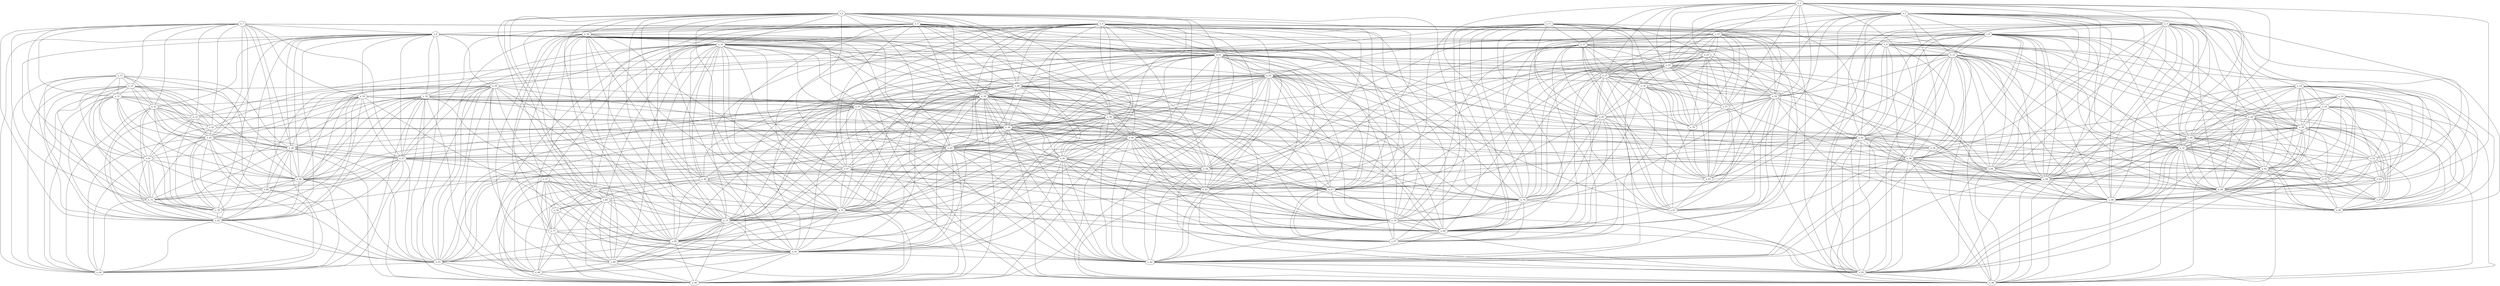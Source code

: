 graph grafoGeografico_100_30  {
n_0;
n_1;
n_2;
n_3;
n_4;
n_5;
n_6;
n_7;
n_8;
n_9;
n_10;
n_11;
n_12;
n_13;
n_14;
n_15;
n_16;
n_17;
n_18;
n_19;
n_20;
n_21;
n_22;
n_23;
n_24;
n_25;
n_26;
n_27;
n_28;
n_29;
n_30;
n_31;
n_32;
n_33;
n_34;
n_35;
n_36;
n_37;
n_38;
n_39;
n_40;
n_41;
n_42;
n_43;
n_44;
n_45;
n_46;
n_47;
n_48;
n_49;
n_50;
n_51;
n_52;
n_53;
n_54;
n_55;
n_56;
n_57;
n_58;
n_59;
n_60;
n_61;
n_62;
n_63;
n_64;
n_65;
n_66;
n_67;
n_68;
n_69;
n_70;
n_71;
n_72;
n_73;
n_74;
n_75;
n_76;
n_77;
n_78;
n_79;
n_80;
n_81;
n_82;
n_83;
n_84;
n_85;
n_86;
n_87;
n_88;
n_89;
n_90;
n_91;
n_92;
n_93;
n_94;
n_95;
n_96;
n_97;
n_98;
n_99;
n_0 -- n_6;
n_0 -- n_8;
n_0 -- n_16;
n_0 -- n_21;
n_0 -- n_26;
n_0 -- n_28;
n_0 -- n_34;
n_0 -- n_35;
n_0 -- n_36;
n_0 -- n_38;
n_0 -- n_40;
n_0 -- n_41;
n_0 -- n_43;
n_0 -- n_44;
n_0 -- n_53;
n_0 -- n_59;
n_0 -- n_67;
n_0 -- n_73;
n_0 -- n_75;
n_0 -- n_79;
n_0 -- n_81;
n_0 -- n_85;
n_0 -- n_86;
n_0 -- n_92;
n_0 -- n_93;
n_0 -- n_95;
n_1 -- n_2;
n_1 -- n_3;
n_1 -- n_15;
n_1 -- n_17;
n_1 -- n_20;
n_1 -- n_25;
n_1 -- n_27;
n_1 -- n_46;
n_1 -- n_54;
n_1 -- n_57;
n_1 -- n_58;
n_1 -- n_60;
n_1 -- n_65;
n_1 -- n_70;
n_1 -- n_83;
n_1 -- n_84;
n_1 -- n_88;
n_2 -- n_3;
n_2 -- n_6;
n_2 -- n_12;
n_2 -- n_15;
n_2 -- n_25;
n_2 -- n_27;
n_2 -- n_41;
n_2 -- n_46;
n_2 -- n_51;
n_2 -- n_54;
n_2 -- n_57;
n_2 -- n_58;
n_2 -- n_60;
n_2 -- n_64;
n_2 -- n_83;
n_2 -- n_84;
n_2 -- n_88;
n_2 -- n_95;
n_2 -- n_96;
n_3 -- n_6;
n_3 -- n_12;
n_3 -- n_14;
n_3 -- n_25;
n_3 -- n_29;
n_3 -- n_39;
n_3 -- n_41;
n_3 -- n_46;
n_3 -- n_51;
n_3 -- n_52;
n_3 -- n_54;
n_3 -- n_58;
n_3 -- n_60;
n_3 -- n_62;
n_3 -- n_63;
n_3 -- n_64;
n_3 -- n_84;
n_3 -- n_88;
n_3 -- n_90;
n_3 -- n_95;
n_3 -- n_96;
n_4 -- n_5;
n_4 -- n_10;
n_4 -- n_16;
n_4 -- n_21;
n_4 -- n_28;
n_4 -- n_34;
n_4 -- n_36;
n_4 -- n_40;
n_4 -- n_43;
n_4 -- n_44;
n_4 -- n_47;
n_4 -- n_48;
n_4 -- n_55;
n_4 -- n_67;
n_4 -- n_69;
n_4 -- n_73;
n_4 -- n_75;
n_4 -- n_80;
n_4 -- n_81;
n_4 -- n_89;
n_4 -- n_97;
n_5 -- n_10;
n_5 -- n_16;
n_5 -- n_21;
n_5 -- n_28;
n_5 -- n_34;
n_5 -- n_36;
n_5 -- n_44;
n_5 -- n_47;
n_5 -- n_48;
n_5 -- n_55;
n_5 -- n_67;
n_5 -- n_73;
n_5 -- n_74;
n_5 -- n_75;
n_5 -- n_79;
n_5 -- n_80;
n_5 -- n_97;
n_6 -- n_9;
n_6 -- n_12;
n_6 -- n_25;
n_6 -- n_26;
n_6 -- n_29;
n_6 -- n_38;
n_6 -- n_39;
n_6 -- n_41;
n_6 -- n_46;
n_6 -- n_51;
n_6 -- n_58;
n_6 -- n_59;
n_6 -- n_60;
n_6 -- n_62;
n_6 -- n_64;
n_6 -- n_84;
n_6 -- n_85;
n_6 -- n_88;
n_6 -- n_92;
n_6 -- n_95;
n_6 -- n_96;
n_7 -- n_8;
n_7 -- n_9;
n_7 -- n_19;
n_7 -- n_23;
n_7 -- n_31;
n_7 -- n_32;
n_7 -- n_33;
n_7 -- n_42;
n_7 -- n_45;
n_7 -- n_49;
n_7 -- n_53;
n_7 -- n_56;
n_7 -- n_61;
n_7 -- n_66;
n_7 -- n_72;
n_7 -- n_78;
n_7 -- n_82;
n_8 -- n_9;
n_8 -- n_18;
n_8 -- n_19;
n_8 -- n_30;
n_8 -- n_32;
n_8 -- n_35;
n_8 -- n_38;
n_8 -- n_41;
n_8 -- n_43;
n_8 -- n_45;
n_8 -- n_49;
n_8 -- n_53;
n_8 -- n_59;
n_8 -- n_66;
n_8 -- n_72;
n_8 -- n_78;
n_8 -- n_82;
n_8 -- n_85;
n_8 -- n_92;
n_8 -- n_93;
n_8 -- n_94;
n_8 -- n_96;
n_9 -- n_12;
n_9 -- n_19;
n_9 -- n_24;
n_9 -- n_29;
n_9 -- n_33;
n_9 -- n_38;
n_9 -- n_39;
n_9 -- n_41;
n_9 -- n_42;
n_9 -- n_51;
n_9 -- n_56;
n_9 -- n_58;
n_9 -- n_59;
n_9 -- n_62;
n_9 -- n_64;
n_9 -- n_71;
n_9 -- n_78;
n_9 -- n_85;
n_9 -- n_95;
n_9 -- n_96;
n_10 -- n_16;
n_10 -- n_28;
n_10 -- n_37;
n_10 -- n_47;
n_10 -- n_48;
n_10 -- n_55;
n_10 -- n_69;
n_10 -- n_73;
n_10 -- n_75;
n_10 -- n_76;
n_10 -- n_77;
n_10 -- n_80;
n_10 -- n_89;
n_11 -- n_15;
n_11 -- n_17;
n_11 -- n_20;
n_11 -- n_21;
n_11 -- n_25;
n_11 -- n_27;
n_11 -- n_50;
n_11 -- n_54;
n_11 -- n_65;
n_11 -- n_67;
n_11 -- n_70;
n_11 -- n_74;
n_11 -- n_79;
n_11 -- n_86;
n_11 -- n_91;
n_11 -- n_97;
n_12 -- n_25;
n_12 -- n_26;
n_12 -- n_29;
n_12 -- n_38;
n_12 -- n_39;
n_12 -- n_41;
n_12 -- n_46;
n_12 -- n_51;
n_12 -- n_54;
n_12 -- n_58;
n_12 -- n_59;
n_12 -- n_60;
n_12 -- n_62;
n_12 -- n_64;
n_12 -- n_84;
n_12 -- n_85;
n_12 -- n_86;
n_12 -- n_88;
n_12 -- n_92;
n_12 -- n_95;
n_12 -- n_96;
n_13 -- n_23;
n_13 -- n_31;
n_13 -- n_32;
n_13 -- n_45;
n_13 -- n_49;
n_13 -- n_61;
n_13 -- n_68;
n_13 -- n_72;
n_13 -- n_82;
n_13 -- n_94;
n_14 -- n_22;
n_14 -- n_24;
n_14 -- n_29;
n_14 -- n_39;
n_14 -- n_46;
n_14 -- n_51;
n_14 -- n_52;
n_14 -- n_62;
n_14 -- n_63;
n_14 -- n_64;
n_14 -- n_71;
n_14 -- n_84;
n_14 -- n_87;
n_14 -- n_88;
n_14 -- n_90;
n_15 -- n_17;
n_15 -- n_20;
n_15 -- n_25;
n_15 -- n_27;
n_15 -- n_50;
n_15 -- n_54;
n_15 -- n_57;
n_15 -- n_60;
n_15 -- n_65;
n_15 -- n_70;
n_15 -- n_74;
n_15 -- n_83;
n_15 -- n_91;
n_16 -- n_18;
n_16 -- n_21;
n_16 -- n_26;
n_16 -- n_28;
n_16 -- n_30;
n_16 -- n_34;
n_16 -- n_35;
n_16 -- n_36;
n_16 -- n_37;
n_16 -- n_40;
n_16 -- n_43;
n_16 -- n_44;
n_16 -- n_47;
n_16 -- n_48;
n_16 -- n_55;
n_16 -- n_69;
n_16 -- n_73;
n_16 -- n_75;
n_16 -- n_77;
n_16 -- n_80;
n_16 -- n_81;
n_16 -- n_89;
n_16 -- n_92;
n_16 -- n_93;
n_16 -- n_98;
n_16 -- n_99;
n_17 -- n_20;
n_17 -- n_25;
n_17 -- n_27;
n_17 -- n_50;
n_17 -- n_54;
n_17 -- n_57;
n_17 -- n_65;
n_17 -- n_70;
n_17 -- n_74;
n_17 -- n_79;
n_17 -- n_83;
n_17 -- n_86;
n_17 -- n_91;
n_17 -- n_97;
n_18 -- n_30;
n_18 -- n_35;
n_18 -- n_37;
n_18 -- n_43;
n_18 -- n_49;
n_18 -- n_53;
n_18 -- n_66;
n_18 -- n_68;
n_18 -- n_75;
n_18 -- n_77;
n_18 -- n_80;
n_18 -- n_81;
n_18 -- n_93;
n_18 -- n_94;
n_18 -- n_98;
n_18 -- n_99;
n_19 -- n_32;
n_19 -- n_33;
n_19 -- n_38;
n_19 -- n_41;
n_19 -- n_42;
n_19 -- n_45;
n_19 -- n_49;
n_19 -- n_53;
n_19 -- n_56;
n_19 -- n_59;
n_19 -- n_64;
n_19 -- n_66;
n_19 -- n_78;
n_19 -- n_82;
n_19 -- n_85;
n_19 -- n_96;
n_20 -- n_25;
n_20 -- n_27;
n_20 -- n_50;
n_20 -- n_54;
n_20 -- n_57;
n_20 -- n_65;
n_20 -- n_70;
n_20 -- n_74;
n_20 -- n_83;
n_20 -- n_91;
n_21 -- n_25;
n_21 -- n_26;
n_21 -- n_27;
n_21 -- n_28;
n_21 -- n_34;
n_21 -- n_35;
n_21 -- n_36;
n_21 -- n_38;
n_21 -- n_40;
n_21 -- n_43;
n_21 -- n_44;
n_21 -- n_47;
n_21 -- n_54;
n_21 -- n_65;
n_21 -- n_67;
n_21 -- n_73;
n_21 -- n_74;
n_21 -- n_79;
n_21 -- n_85;
n_21 -- n_86;
n_21 -- n_92;
n_21 -- n_97;
n_22 -- n_24;
n_22 -- n_29;
n_22 -- n_39;
n_22 -- n_46;
n_22 -- n_51;
n_22 -- n_52;
n_22 -- n_62;
n_22 -- n_63;
n_22 -- n_71;
n_22 -- n_84;
n_22 -- n_87;
n_22 -- n_90;
n_23 -- n_31;
n_23 -- n_32;
n_23 -- n_33;
n_23 -- n_42;
n_23 -- n_45;
n_23 -- n_49;
n_23 -- n_61;
n_23 -- n_66;
n_23 -- n_72;
n_23 -- n_78;
n_23 -- n_82;
n_23 -- n_94;
n_24 -- n_29;
n_24 -- n_39;
n_24 -- n_51;
n_24 -- n_52;
n_24 -- n_56;
n_24 -- n_62;
n_24 -- n_63;
n_24 -- n_64;
n_24 -- n_71;
n_24 -- n_87;
n_24 -- n_90;
n_24 -- n_96;
n_25 -- n_26;
n_25 -- n_27;
n_25 -- n_36;
n_25 -- n_54;
n_25 -- n_57;
n_25 -- n_58;
n_25 -- n_60;
n_25 -- n_65;
n_25 -- n_67;
n_25 -- n_74;
n_25 -- n_79;
n_25 -- n_83;
n_25 -- n_86;
n_25 -- n_88;
n_25 -- n_91;
n_25 -- n_92;
n_25 -- n_95;
n_26 -- n_28;
n_26 -- n_34;
n_26 -- n_35;
n_26 -- n_36;
n_26 -- n_38;
n_26 -- n_40;
n_26 -- n_41;
n_26 -- n_43;
n_26 -- n_44;
n_26 -- n_58;
n_26 -- n_59;
n_26 -- n_64;
n_26 -- n_67;
n_26 -- n_73;
n_26 -- n_74;
n_26 -- n_75;
n_26 -- n_79;
n_26 -- n_81;
n_26 -- n_85;
n_26 -- n_86;
n_26 -- n_92;
n_26 -- n_95;
n_27 -- n_50;
n_27 -- n_54;
n_27 -- n_57;
n_27 -- n_60;
n_27 -- n_65;
n_27 -- n_67;
n_27 -- n_70;
n_27 -- n_74;
n_27 -- n_79;
n_27 -- n_83;
n_27 -- n_86;
n_27 -- n_91;
n_28 -- n_34;
n_28 -- n_36;
n_28 -- n_40;
n_28 -- n_43;
n_28 -- n_44;
n_28 -- n_47;
n_28 -- n_48;
n_28 -- n_67;
n_28 -- n_73;
n_28 -- n_74;
n_28 -- n_75;
n_28 -- n_79;
n_28 -- n_80;
n_28 -- n_81;
n_28 -- n_86;
n_28 -- n_97;
n_29 -- n_39;
n_29 -- n_46;
n_29 -- n_51;
n_29 -- n_52;
n_29 -- n_62;
n_29 -- n_63;
n_29 -- n_64;
n_29 -- n_71;
n_29 -- n_84;
n_29 -- n_87;
n_29 -- n_88;
n_29 -- n_90;
n_29 -- n_96;
n_30 -- n_35;
n_30 -- n_38;
n_30 -- n_43;
n_30 -- n_45;
n_30 -- n_49;
n_30 -- n_53;
n_30 -- n_66;
n_30 -- n_68;
n_30 -- n_72;
n_30 -- n_81;
n_30 -- n_82;
n_30 -- n_93;
n_30 -- n_94;
n_30 -- n_98;
n_30 -- n_99;
n_31 -- n_32;
n_31 -- n_33;
n_31 -- n_42;
n_31 -- n_45;
n_31 -- n_49;
n_31 -- n_61;
n_31 -- n_66;
n_31 -- n_72;
n_31 -- n_78;
n_31 -- n_82;
n_31 -- n_94;
n_32 -- n_33;
n_32 -- n_42;
n_32 -- n_45;
n_32 -- n_49;
n_32 -- n_53;
n_32 -- n_61;
n_32 -- n_66;
n_32 -- n_72;
n_32 -- n_78;
n_32 -- n_82;
n_32 -- n_94;
n_33 -- n_42;
n_33 -- n_45;
n_33 -- n_56;
n_33 -- n_61;
n_33 -- n_71;
n_33 -- n_78;
n_33 -- n_82;
n_34 -- n_35;
n_34 -- n_36;
n_34 -- n_38;
n_34 -- n_40;
n_34 -- n_43;
n_34 -- n_44;
n_34 -- n_47;
n_34 -- n_48;
n_34 -- n_59;
n_34 -- n_67;
n_34 -- n_73;
n_34 -- n_75;
n_34 -- n_79;
n_34 -- n_80;
n_34 -- n_81;
n_34 -- n_85;
n_34 -- n_86;
n_34 -- n_92;
n_34 -- n_93;
n_34 -- n_99;
n_35 -- n_36;
n_35 -- n_38;
n_35 -- n_40;
n_35 -- n_43;
n_35 -- n_44;
n_35 -- n_49;
n_35 -- n_53;
n_35 -- n_59;
n_35 -- n_66;
n_35 -- n_73;
n_35 -- n_75;
n_35 -- n_80;
n_35 -- n_81;
n_35 -- n_85;
n_35 -- n_92;
n_35 -- n_93;
n_35 -- n_99;
n_36 -- n_38;
n_36 -- n_40;
n_36 -- n_43;
n_36 -- n_44;
n_36 -- n_47;
n_36 -- n_48;
n_36 -- n_67;
n_36 -- n_73;
n_36 -- n_74;
n_36 -- n_75;
n_36 -- n_79;
n_36 -- n_81;
n_36 -- n_86;
n_36 -- n_92;
n_36 -- n_97;
n_37 -- n_55;
n_37 -- n_69;
n_37 -- n_75;
n_37 -- n_76;
n_37 -- n_77;
n_37 -- n_80;
n_37 -- n_81;
n_37 -- n_89;
n_37 -- n_98;
n_37 -- n_99;
n_38 -- n_40;
n_38 -- n_41;
n_38 -- n_43;
n_38 -- n_44;
n_38 -- n_45;
n_38 -- n_49;
n_38 -- n_53;
n_38 -- n_59;
n_38 -- n_64;
n_38 -- n_66;
n_38 -- n_81;
n_38 -- n_85;
n_38 -- n_92;
n_38 -- n_93;
n_38 -- n_95;
n_38 -- n_96;
n_39 -- n_41;
n_39 -- n_46;
n_39 -- n_51;
n_39 -- n_52;
n_39 -- n_56;
n_39 -- n_62;
n_39 -- n_63;
n_39 -- n_64;
n_39 -- n_71;
n_39 -- n_84;
n_39 -- n_87;
n_39 -- n_88;
n_39 -- n_90;
n_39 -- n_96;
n_40 -- n_43;
n_40 -- n_44;
n_40 -- n_59;
n_40 -- n_67;
n_40 -- n_73;
n_40 -- n_74;
n_40 -- n_75;
n_40 -- n_79;
n_40 -- n_80;
n_40 -- n_81;
n_40 -- n_85;
n_40 -- n_86;
n_40 -- n_92;
n_40 -- n_93;
n_40 -- n_99;
n_41 -- n_51;
n_41 -- n_53;
n_41 -- n_56;
n_41 -- n_58;
n_41 -- n_59;
n_41 -- n_62;
n_41 -- n_64;
n_41 -- n_85;
n_41 -- n_88;
n_41 -- n_92;
n_41 -- n_95;
n_41 -- n_96;
n_42 -- n_45;
n_42 -- n_56;
n_42 -- n_61;
n_42 -- n_71;
n_42 -- n_78;
n_43 -- n_44;
n_43 -- n_53;
n_43 -- n_59;
n_43 -- n_67;
n_43 -- n_73;
n_43 -- n_75;
n_43 -- n_79;
n_43 -- n_80;
n_43 -- n_81;
n_43 -- n_85;
n_43 -- n_86;
n_43 -- n_92;
n_43 -- n_93;
n_43 -- n_99;
n_44 -- n_47;
n_44 -- n_59;
n_44 -- n_67;
n_44 -- n_73;
n_44 -- n_74;
n_44 -- n_75;
n_44 -- n_79;
n_44 -- n_80;
n_44 -- n_81;
n_44 -- n_85;
n_44 -- n_86;
n_44 -- n_92;
n_44 -- n_99;
n_45 -- n_49;
n_45 -- n_53;
n_45 -- n_61;
n_45 -- n_66;
n_45 -- n_68;
n_45 -- n_72;
n_45 -- n_78;
n_45 -- n_82;
n_45 -- n_93;
n_45 -- n_94;
n_46 -- n_51;
n_46 -- n_52;
n_46 -- n_58;
n_46 -- n_60;
n_46 -- n_62;
n_46 -- n_63;
n_46 -- n_64;
n_46 -- n_84;
n_46 -- n_87;
n_46 -- n_88;
n_46 -- n_90;
n_46 -- n_95;
n_47 -- n_48;
n_47 -- n_55;
n_47 -- n_67;
n_47 -- n_73;
n_47 -- n_74;
n_47 -- n_75;
n_47 -- n_79;
n_47 -- n_80;
n_47 -- n_97;
n_48 -- n_55;
n_48 -- n_67;
n_48 -- n_69;
n_48 -- n_73;
n_48 -- n_75;
n_48 -- n_76;
n_48 -- n_80;
n_48 -- n_89;
n_48 -- n_97;
n_49 -- n_53;
n_49 -- n_61;
n_49 -- n_66;
n_49 -- n_68;
n_49 -- n_72;
n_49 -- n_82;
n_49 -- n_93;
n_49 -- n_94;
n_49 -- n_99;
n_50 -- n_54;
n_50 -- n_57;
n_50 -- n_65;
n_50 -- n_70;
n_50 -- n_74;
n_50 -- n_83;
n_50 -- n_91;
n_50 -- n_97;
n_51 -- n_52;
n_51 -- n_58;
n_51 -- n_60;
n_51 -- n_62;
n_51 -- n_63;
n_51 -- n_64;
n_51 -- n_71;
n_51 -- n_84;
n_51 -- n_87;
n_51 -- n_88;
n_51 -- n_90;
n_51 -- n_95;
n_51 -- n_96;
n_52 -- n_62;
n_52 -- n_63;
n_52 -- n_84;
n_52 -- n_87;
n_52 -- n_88;
n_52 -- n_90;
n_53 -- n_59;
n_53 -- n_66;
n_53 -- n_68;
n_53 -- n_72;
n_53 -- n_82;
n_53 -- n_85;
n_53 -- n_92;
n_53 -- n_93;
n_53 -- n_94;
n_54 -- n_57;
n_54 -- n_58;
n_54 -- n_60;
n_54 -- n_65;
n_54 -- n_70;
n_54 -- n_74;
n_54 -- n_79;
n_54 -- n_83;
n_54 -- n_86;
n_54 -- n_88;
n_54 -- n_91;
n_55 -- n_69;
n_55 -- n_73;
n_55 -- n_75;
n_55 -- n_76;
n_55 -- n_77;
n_55 -- n_80;
n_55 -- n_89;
n_55 -- n_98;
n_55 -- n_99;
n_56 -- n_62;
n_56 -- n_71;
n_56 -- n_78;
n_56 -- n_96;
n_57 -- n_60;
n_57 -- n_65;
n_57 -- n_70;
n_57 -- n_83;
n_57 -- n_91;
n_58 -- n_59;
n_58 -- n_60;
n_58 -- n_62;
n_58 -- n_64;
n_58 -- n_84;
n_58 -- n_85;
n_58 -- n_86;
n_58 -- n_88;
n_58 -- n_92;
n_58 -- n_95;
n_58 -- n_96;
n_59 -- n_64;
n_59 -- n_66;
n_59 -- n_85;
n_59 -- n_92;
n_59 -- n_95;
n_59 -- n_96;
n_60 -- n_64;
n_60 -- n_83;
n_60 -- n_84;
n_60 -- n_88;
n_60 -- n_95;
n_60 -- n_96;
n_61 -- n_66;
n_61 -- n_68;
n_61 -- n_72;
n_61 -- n_78;
n_61 -- n_82;
n_61 -- n_94;
n_62 -- n_63;
n_62 -- n_64;
n_62 -- n_71;
n_62 -- n_84;
n_62 -- n_87;
n_62 -- n_88;
n_62 -- n_90;
n_62 -- n_95;
n_62 -- n_96;
n_63 -- n_84;
n_63 -- n_87;
n_63 -- n_88;
n_63 -- n_90;
n_64 -- n_84;
n_64 -- n_85;
n_64 -- n_88;
n_64 -- n_90;
n_64 -- n_92;
n_64 -- n_95;
n_64 -- n_96;
n_65 -- n_67;
n_65 -- n_70;
n_65 -- n_74;
n_65 -- n_79;
n_65 -- n_83;
n_65 -- n_86;
n_65 -- n_91;
n_65 -- n_97;
n_66 -- n_68;
n_66 -- n_72;
n_66 -- n_82;
n_66 -- n_85;
n_66 -- n_93;
n_66 -- n_94;
n_67 -- n_73;
n_67 -- n_74;
n_67 -- n_79;
n_67 -- n_86;
n_67 -- n_97;
n_68 -- n_72;
n_68 -- n_82;
n_68 -- n_93;
n_68 -- n_94;
n_69 -- n_73;
n_69 -- n_75;
n_69 -- n_76;
n_69 -- n_77;
n_69 -- n_80;
n_69 -- n_89;
n_69 -- n_98;
n_69 -- n_99;
n_70 -- n_83;
n_70 -- n_91;
n_71 -- n_87;
n_71 -- n_90;
n_72 -- n_78;
n_72 -- n_82;
n_72 -- n_93;
n_72 -- n_94;
n_73 -- n_75;
n_73 -- n_79;
n_73 -- n_80;
n_73 -- n_81;
n_73 -- n_86;
n_73 -- n_89;
n_73 -- n_99;
n_74 -- n_79;
n_74 -- n_86;
n_74 -- n_91;
n_74 -- n_97;
n_75 -- n_77;
n_75 -- n_80;
n_75 -- n_81;
n_75 -- n_89;
n_75 -- n_93;
n_75 -- n_98;
n_75 -- n_99;
n_76 -- n_77;
n_76 -- n_80;
n_76 -- n_89;
n_76 -- n_98;
n_77 -- n_80;
n_77 -- n_81;
n_77 -- n_89;
n_77 -- n_98;
n_77 -- n_99;
n_78 -- n_82;
n_79 -- n_86;
n_79 -- n_92;
n_79 -- n_95;
n_79 -- n_97;
n_80 -- n_81;
n_80 -- n_89;
n_80 -- n_93;
n_80 -- n_98;
n_80 -- n_99;
n_81 -- n_89;
n_81 -- n_92;
n_81 -- n_93;
n_81 -- n_98;
n_81 -- n_99;
n_82 -- n_93;
n_82 -- n_94;
n_83 -- n_91;
n_84 -- n_87;
n_84 -- n_88;
n_84 -- n_90;
n_84 -- n_95;
n_85 -- n_86;
n_85 -- n_92;
n_85 -- n_95;
n_85 -- n_96;
n_86 -- n_92;
n_86 -- n_95;
n_86 -- n_97;
n_87 -- n_90;
n_88 -- n_90;
n_88 -- n_95;
n_88 -- n_96;
n_89 -- n_98;
n_89 -- n_99;
n_92 -- n_95;
n_92 -- n_96;
n_93 -- n_94;
n_93 -- n_98;
n_93 -- n_99;
n_95 -- n_96;
n_98 -- n_99;
}